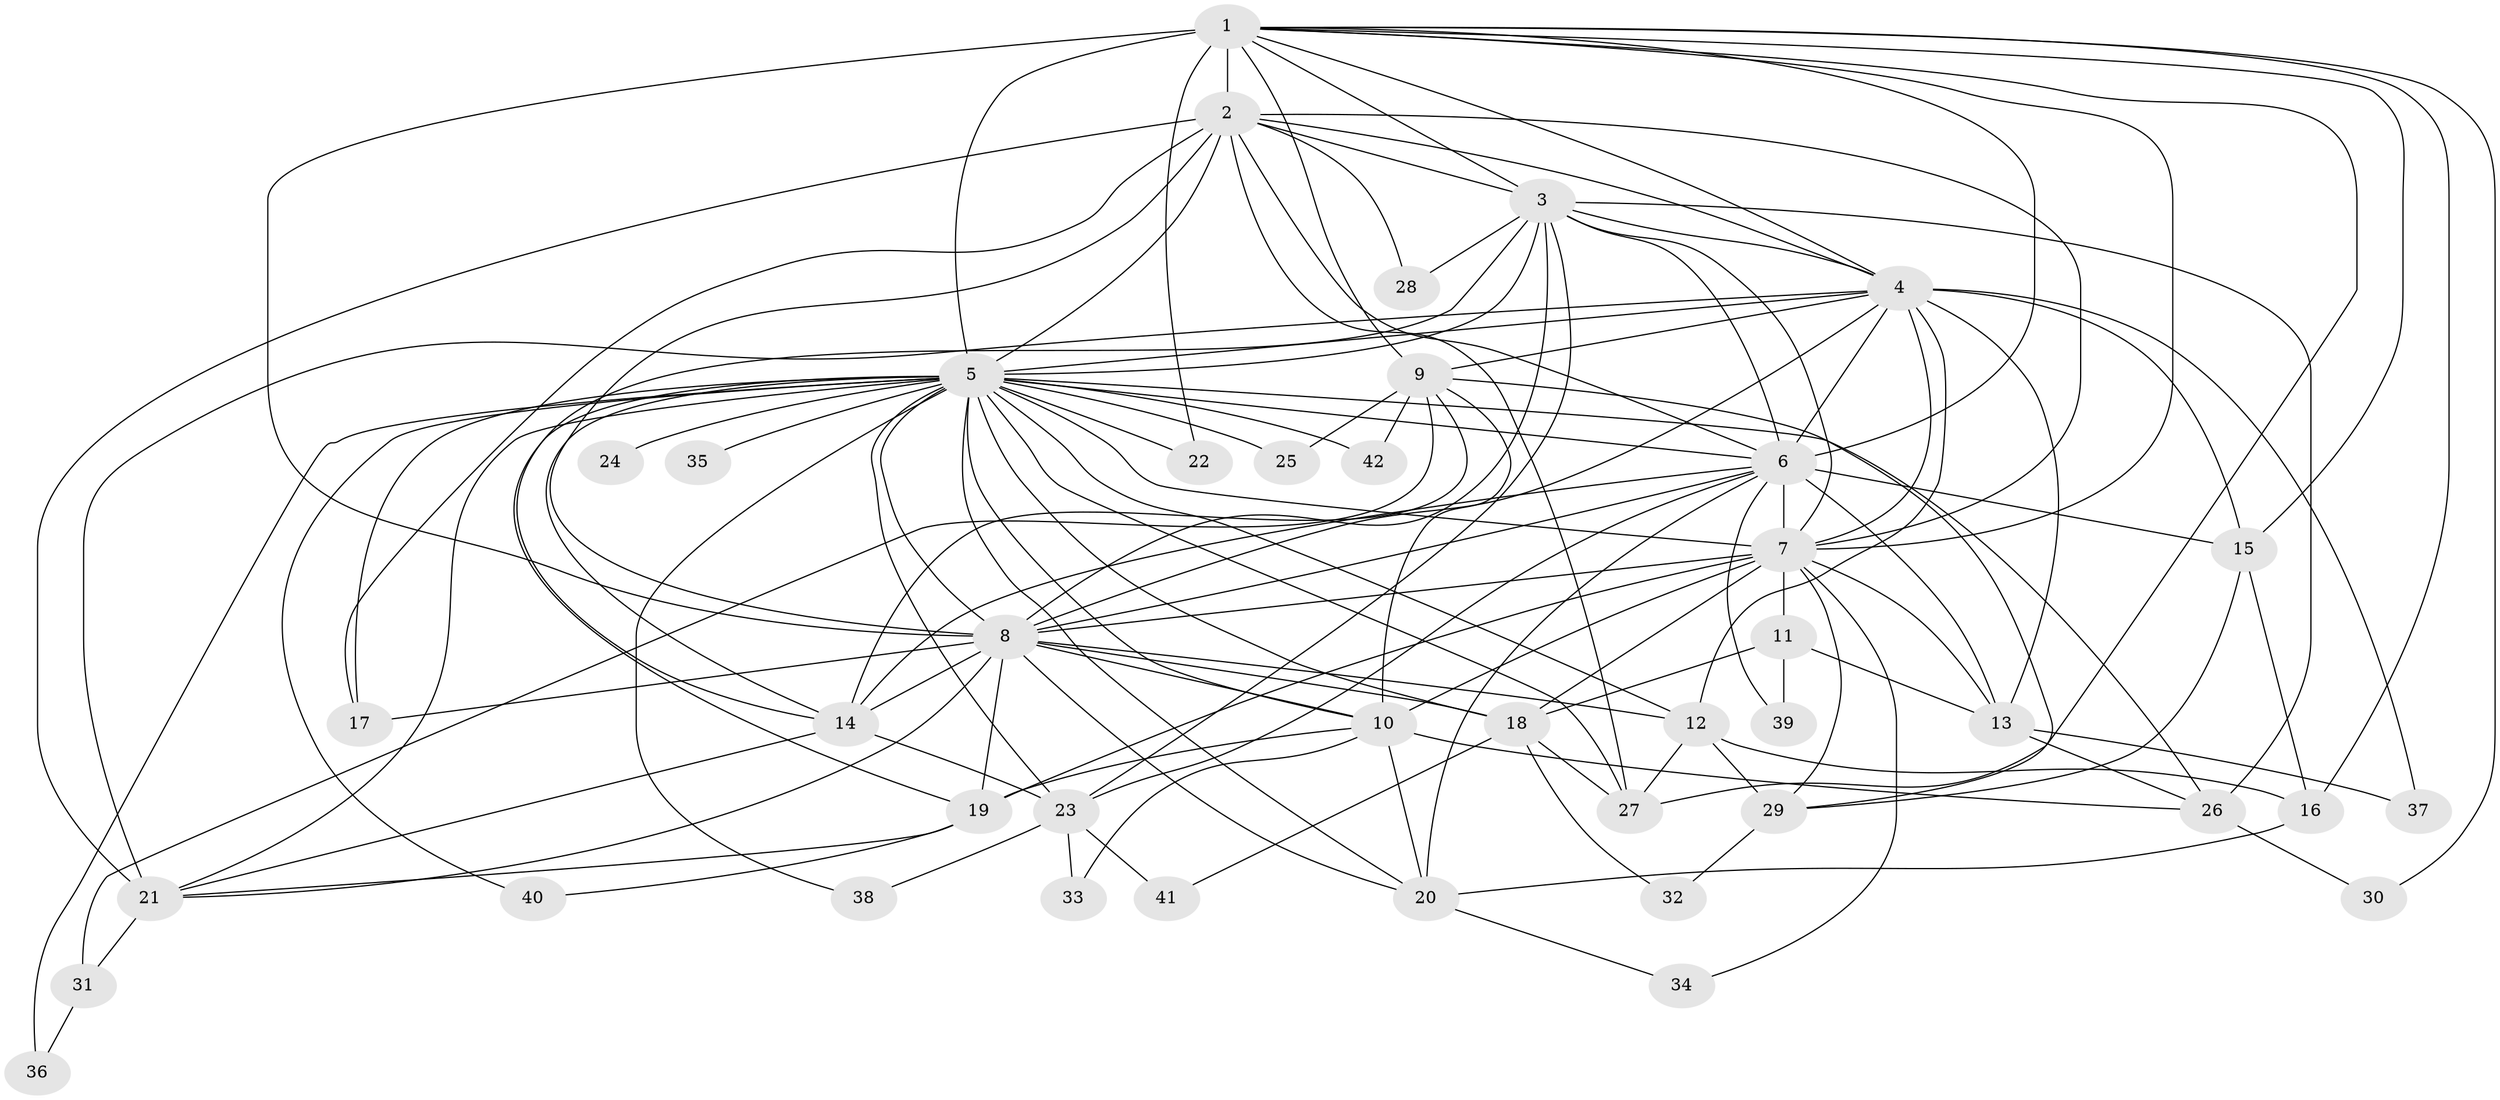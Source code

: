 // original degree distribution, {17: 0.009523809523809525, 18: 0.01904761904761905, 20: 0.009523809523809525, 22: 0.009523809523809525, 14: 0.009523809523809525, 19: 0.009523809523809525, 26: 0.009523809523809525, 21: 0.009523809523809525, 27: 0.009523809523809525, 8: 0.01904761904761905, 2: 0.5714285714285714, 3: 0.14285714285714285, 5: 0.05714285714285714, 9: 0.009523809523809525, 4: 0.08571428571428572, 6: 0.01904761904761905}
// Generated by graph-tools (version 1.1) at 2025/49/03/04/25 22:49:39]
// undirected, 42 vertices, 124 edges
graph export_dot {
  node [color=gray90,style=filled];
  1;
  2;
  3;
  4;
  5;
  6;
  7;
  8;
  9;
  10;
  11;
  12;
  13;
  14;
  15;
  16;
  17;
  18;
  19;
  20;
  21;
  22;
  23;
  24;
  25;
  26;
  27;
  28;
  29;
  30;
  31;
  32;
  33;
  34;
  35;
  36;
  37;
  38;
  39;
  40;
  41;
  42;
  1 -- 2 [weight=3.0];
  1 -- 3 [weight=3.0];
  1 -- 4 [weight=3.0];
  1 -- 5 [weight=15.0];
  1 -- 6 [weight=3.0];
  1 -- 7 [weight=4.0];
  1 -- 8 [weight=2.0];
  1 -- 9 [weight=1.0];
  1 -- 15 [weight=2.0];
  1 -- 16 [weight=1.0];
  1 -- 22 [weight=1.0];
  1 -- 27 [weight=1.0];
  1 -- 30 [weight=1.0];
  2 -- 3 [weight=1.0];
  2 -- 4 [weight=1.0];
  2 -- 5 [weight=1.0];
  2 -- 6 [weight=1.0];
  2 -- 7 [weight=3.0];
  2 -- 8 [weight=1.0];
  2 -- 17 [weight=1.0];
  2 -- 21 [weight=5.0];
  2 -- 27 [weight=1.0];
  2 -- 28 [weight=1.0];
  3 -- 4 [weight=1.0];
  3 -- 5 [weight=3.0];
  3 -- 6 [weight=1.0];
  3 -- 7 [weight=2.0];
  3 -- 8 [weight=2.0];
  3 -- 14 [weight=1.0];
  3 -- 23 [weight=1.0];
  3 -- 26 [weight=3.0];
  3 -- 28 [weight=2.0];
  4 -- 5 [weight=3.0];
  4 -- 6 [weight=1.0];
  4 -- 7 [weight=2.0];
  4 -- 8 [weight=1.0];
  4 -- 9 [weight=1.0];
  4 -- 12 [weight=1.0];
  4 -- 13 [weight=1.0];
  4 -- 15 [weight=1.0];
  4 -- 21 [weight=1.0];
  4 -- 37 [weight=1.0];
  5 -- 6 [weight=1.0];
  5 -- 7 [weight=4.0];
  5 -- 8 [weight=1.0];
  5 -- 10 [weight=1.0];
  5 -- 12 [weight=2.0];
  5 -- 14 [weight=1.0];
  5 -- 17 [weight=1.0];
  5 -- 18 [weight=2.0];
  5 -- 19 [weight=1.0];
  5 -- 20 [weight=1.0];
  5 -- 21 [weight=1.0];
  5 -- 22 [weight=1.0];
  5 -- 23 [weight=1.0];
  5 -- 24 [weight=1.0];
  5 -- 25 [weight=1.0];
  5 -- 26 [weight=2.0];
  5 -- 27 [weight=1.0];
  5 -- 35 [weight=1.0];
  5 -- 36 [weight=1.0];
  5 -- 38 [weight=1.0];
  5 -- 40 [weight=1.0];
  5 -- 42 [weight=1.0];
  6 -- 7 [weight=3.0];
  6 -- 8 [weight=1.0];
  6 -- 13 [weight=1.0];
  6 -- 14 [weight=5.0];
  6 -- 15 [weight=1.0];
  6 -- 20 [weight=1.0];
  6 -- 23 [weight=1.0];
  6 -- 39 [weight=1.0];
  7 -- 8 [weight=3.0];
  7 -- 10 [weight=8.0];
  7 -- 11 [weight=1.0];
  7 -- 13 [weight=1.0];
  7 -- 18 [weight=1.0];
  7 -- 19 [weight=1.0];
  7 -- 29 [weight=1.0];
  7 -- 34 [weight=1.0];
  8 -- 10 [weight=3.0];
  8 -- 12 [weight=1.0];
  8 -- 14 [weight=2.0];
  8 -- 17 [weight=1.0];
  8 -- 18 [weight=6.0];
  8 -- 19 [weight=1.0];
  8 -- 20 [weight=1.0];
  8 -- 21 [weight=1.0];
  9 -- 10 [weight=1.0];
  9 -- 14 [weight=1.0];
  9 -- 25 [weight=1.0];
  9 -- 29 [weight=1.0];
  9 -- 31 [weight=1.0];
  9 -- 42 [weight=1.0];
  10 -- 19 [weight=1.0];
  10 -- 20 [weight=1.0];
  10 -- 26 [weight=1.0];
  10 -- 33 [weight=1.0];
  11 -- 13 [weight=1.0];
  11 -- 18 [weight=1.0];
  11 -- 39 [weight=1.0];
  12 -- 16 [weight=1.0];
  12 -- 27 [weight=1.0];
  12 -- 29 [weight=2.0];
  13 -- 26 [weight=1.0];
  13 -- 37 [weight=1.0];
  14 -- 21 [weight=1.0];
  14 -- 23 [weight=1.0];
  15 -- 16 [weight=1.0];
  15 -- 29 [weight=1.0];
  16 -- 20 [weight=1.0];
  18 -- 27 [weight=1.0];
  18 -- 32 [weight=1.0];
  18 -- 41 [weight=1.0];
  19 -- 21 [weight=1.0];
  19 -- 40 [weight=1.0];
  20 -- 34 [weight=1.0];
  21 -- 31 [weight=1.0];
  23 -- 33 [weight=1.0];
  23 -- 38 [weight=1.0];
  23 -- 41 [weight=1.0];
  26 -- 30 [weight=1.0];
  29 -- 32 [weight=1.0];
  31 -- 36 [weight=1.0];
}
